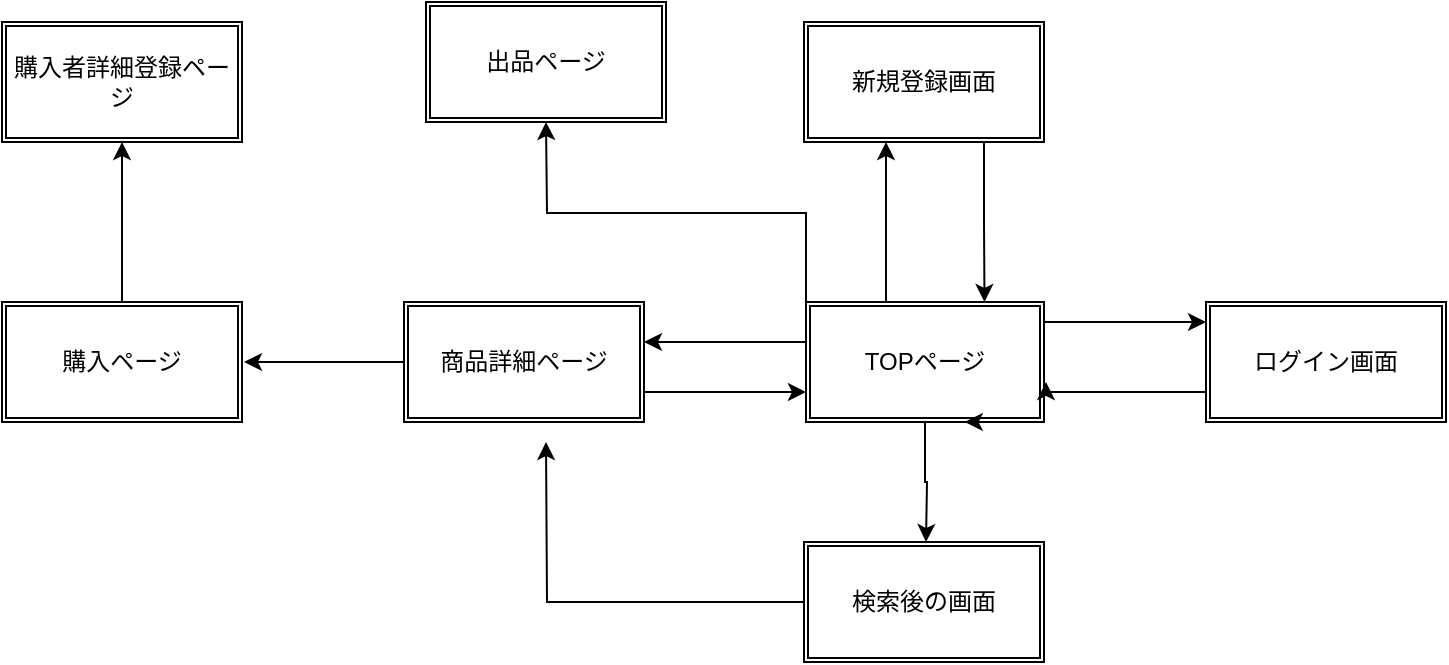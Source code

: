 <mxfile>
    <diagram id="GxE56fHQmyCgABCTEw9N" name="ページ1">
        <mxGraphModel dx="1256" dy="1039" grid="1" gridSize="10" guides="1" tooltips="1" connect="1" arrows="1" fold="1" page="1" pageScale="1" pageWidth="1200" pageHeight="1600" math="0" shadow="0">
            <root>
                <mxCell id="0"/>
                <mxCell id="1" parent="0"/>
                <mxCell id="4" value="" style="edgeStyle=orthogonalEdgeStyle;rounded=0;orthogonalLoop=1;jettySize=auto;html=1;" edge="1" parent="1" source="2" target="3">
                    <mxGeometry relative="1" as="geometry">
                        <Array as="points">
                            <mxPoint x="570" y="360"/>
                            <mxPoint x="570" y="360"/>
                        </Array>
                    </mxGeometry>
                </mxCell>
                <mxCell id="6" style="edgeStyle=orthogonalEdgeStyle;rounded=0;orthogonalLoop=1;jettySize=auto;html=1;exitX=0.5;exitY=1;exitDx=0;exitDy=0;" edge="1" parent="1" source="2">
                    <mxGeometry relative="1" as="geometry">
                        <mxPoint x="590" y="520" as="targetPoint"/>
                    </mxGeometry>
                </mxCell>
                <mxCell id="8" value="" style="edgeStyle=orthogonalEdgeStyle;rounded=0;orthogonalLoop=1;jettySize=auto;html=1;" edge="1" parent="1" source="2" target="7">
                    <mxGeometry relative="1" as="geometry">
                        <Array as="points">
                            <mxPoint x="690" y="410"/>
                            <mxPoint x="690" y="410"/>
                        </Array>
                    </mxGeometry>
                </mxCell>
                <mxCell id="12" value="" style="edgeStyle=orthogonalEdgeStyle;rounded=0;orthogonalLoop=1;jettySize=auto;html=1;" edge="1" parent="1" source="2" target="11">
                    <mxGeometry relative="1" as="geometry">
                        <Array as="points">
                            <mxPoint x="500" y="420"/>
                            <mxPoint x="500" y="420"/>
                        </Array>
                    </mxGeometry>
                </mxCell>
                <mxCell id="21" style="edgeStyle=orthogonalEdgeStyle;rounded=0;orthogonalLoop=1;jettySize=auto;html=1;exitX=0;exitY=0;exitDx=0;exitDy=0;" edge="1" parent="1" source="2">
                    <mxGeometry relative="1" as="geometry">
                        <mxPoint x="400" y="310" as="targetPoint"/>
                    </mxGeometry>
                </mxCell>
                <mxCell id="2" value="TOPページ" style="shape=ext;double=1;rounded=0;whiteSpace=wrap;html=1;" vertex="1" parent="1">
                    <mxGeometry x="530" y="400" width="119" height="60" as="geometry"/>
                </mxCell>
                <mxCell id="18" style="edgeStyle=orthogonalEdgeStyle;rounded=0;orthogonalLoop=1;jettySize=auto;html=1;exitX=0.75;exitY=1;exitDx=0;exitDy=0;entryX=0.75;entryY=0;entryDx=0;entryDy=0;" edge="1" parent="1" source="3" target="2">
                    <mxGeometry relative="1" as="geometry"/>
                </mxCell>
                <mxCell id="3" value="新規登録画面" style="shape=ext;double=1;rounded=0;whiteSpace=wrap;html=1;" vertex="1" parent="1">
                    <mxGeometry x="529" y="260" width="120" height="60" as="geometry"/>
                </mxCell>
                <mxCell id="5" style="edgeStyle=orthogonalEdgeStyle;rounded=0;orthogonalLoop=1;jettySize=auto;html=1;exitX=0.75;exitY=1;exitDx=0;exitDy=0;entryX=0.667;entryY=1;entryDx=0;entryDy=0;entryPerimeter=0;" edge="1" parent="1" source="2" target="2">
                    <mxGeometry relative="1" as="geometry"/>
                </mxCell>
                <mxCell id="17" style="edgeStyle=orthogonalEdgeStyle;rounded=0;orthogonalLoop=1;jettySize=auto;html=1;exitX=0;exitY=0.75;exitDx=0;exitDy=0;" edge="1" parent="1" source="7">
                    <mxGeometry relative="1" as="geometry">
                        <mxPoint x="650" y="440" as="targetPoint"/>
                        <Array as="points">
                            <mxPoint x="650" y="445"/>
                        </Array>
                    </mxGeometry>
                </mxCell>
                <mxCell id="7" value="ログイン画面" style="shape=ext;double=1;rounded=0;whiteSpace=wrap;html=1;" vertex="1" parent="1">
                    <mxGeometry x="730" y="400" width="120" height="60" as="geometry"/>
                </mxCell>
                <mxCell id="19" style="edgeStyle=orthogonalEdgeStyle;rounded=0;orthogonalLoop=1;jettySize=auto;html=1;exitX=0;exitY=0.5;exitDx=0;exitDy=0;" edge="1" parent="1" source="10">
                    <mxGeometry relative="1" as="geometry">
                        <mxPoint x="400" y="470" as="targetPoint"/>
                    </mxGeometry>
                </mxCell>
                <mxCell id="10" value="検索後の画面" style="shape=ext;double=1;rounded=0;whiteSpace=wrap;html=1;" vertex="1" parent="1">
                    <mxGeometry x="529" y="520" width="120" height="60" as="geometry"/>
                </mxCell>
                <mxCell id="14" value="" style="edgeStyle=orthogonalEdgeStyle;rounded=0;orthogonalLoop=1;jettySize=auto;html=1;" edge="1" parent="1" source="11">
                    <mxGeometry relative="1" as="geometry">
                        <mxPoint x="249" y="430" as="targetPoint"/>
                    </mxGeometry>
                </mxCell>
                <mxCell id="25" style="edgeStyle=orthogonalEdgeStyle;rounded=0;orthogonalLoop=1;jettySize=auto;html=1;exitX=1;exitY=0.75;exitDx=0;exitDy=0;entryX=0;entryY=0.75;entryDx=0;entryDy=0;" edge="1" parent="1" source="11" target="2">
                    <mxGeometry relative="1" as="geometry"/>
                </mxCell>
                <mxCell id="11" value="商品詳細ページ" style="shape=ext;double=1;rounded=0;whiteSpace=wrap;html=1;" vertex="1" parent="1">
                    <mxGeometry x="329" y="400" width="120" height="60" as="geometry"/>
                </mxCell>
                <mxCell id="16" value="" style="edgeStyle=orthogonalEdgeStyle;rounded=0;orthogonalLoop=1;jettySize=auto;html=1;" edge="1" parent="1" source="13" target="15">
                    <mxGeometry relative="1" as="geometry"/>
                </mxCell>
                <mxCell id="13" value="購入ページ" style="shape=ext;double=1;rounded=0;whiteSpace=wrap;html=1;" vertex="1" parent="1">
                    <mxGeometry x="128" y="400" width="120" height="60" as="geometry"/>
                </mxCell>
                <mxCell id="15" value="購入者詳細登録ページ" style="shape=ext;double=1;rounded=0;whiteSpace=wrap;html=1;" vertex="1" parent="1">
                    <mxGeometry x="128" y="260" width="120" height="60" as="geometry"/>
                </mxCell>
                <mxCell id="23" value="出品ページ" style="shape=ext;double=1;rounded=0;whiteSpace=wrap;html=1;" vertex="1" parent="1">
                    <mxGeometry x="340" y="250" width="120" height="60" as="geometry"/>
                </mxCell>
            </root>
        </mxGraphModel>
    </diagram>
</mxfile>